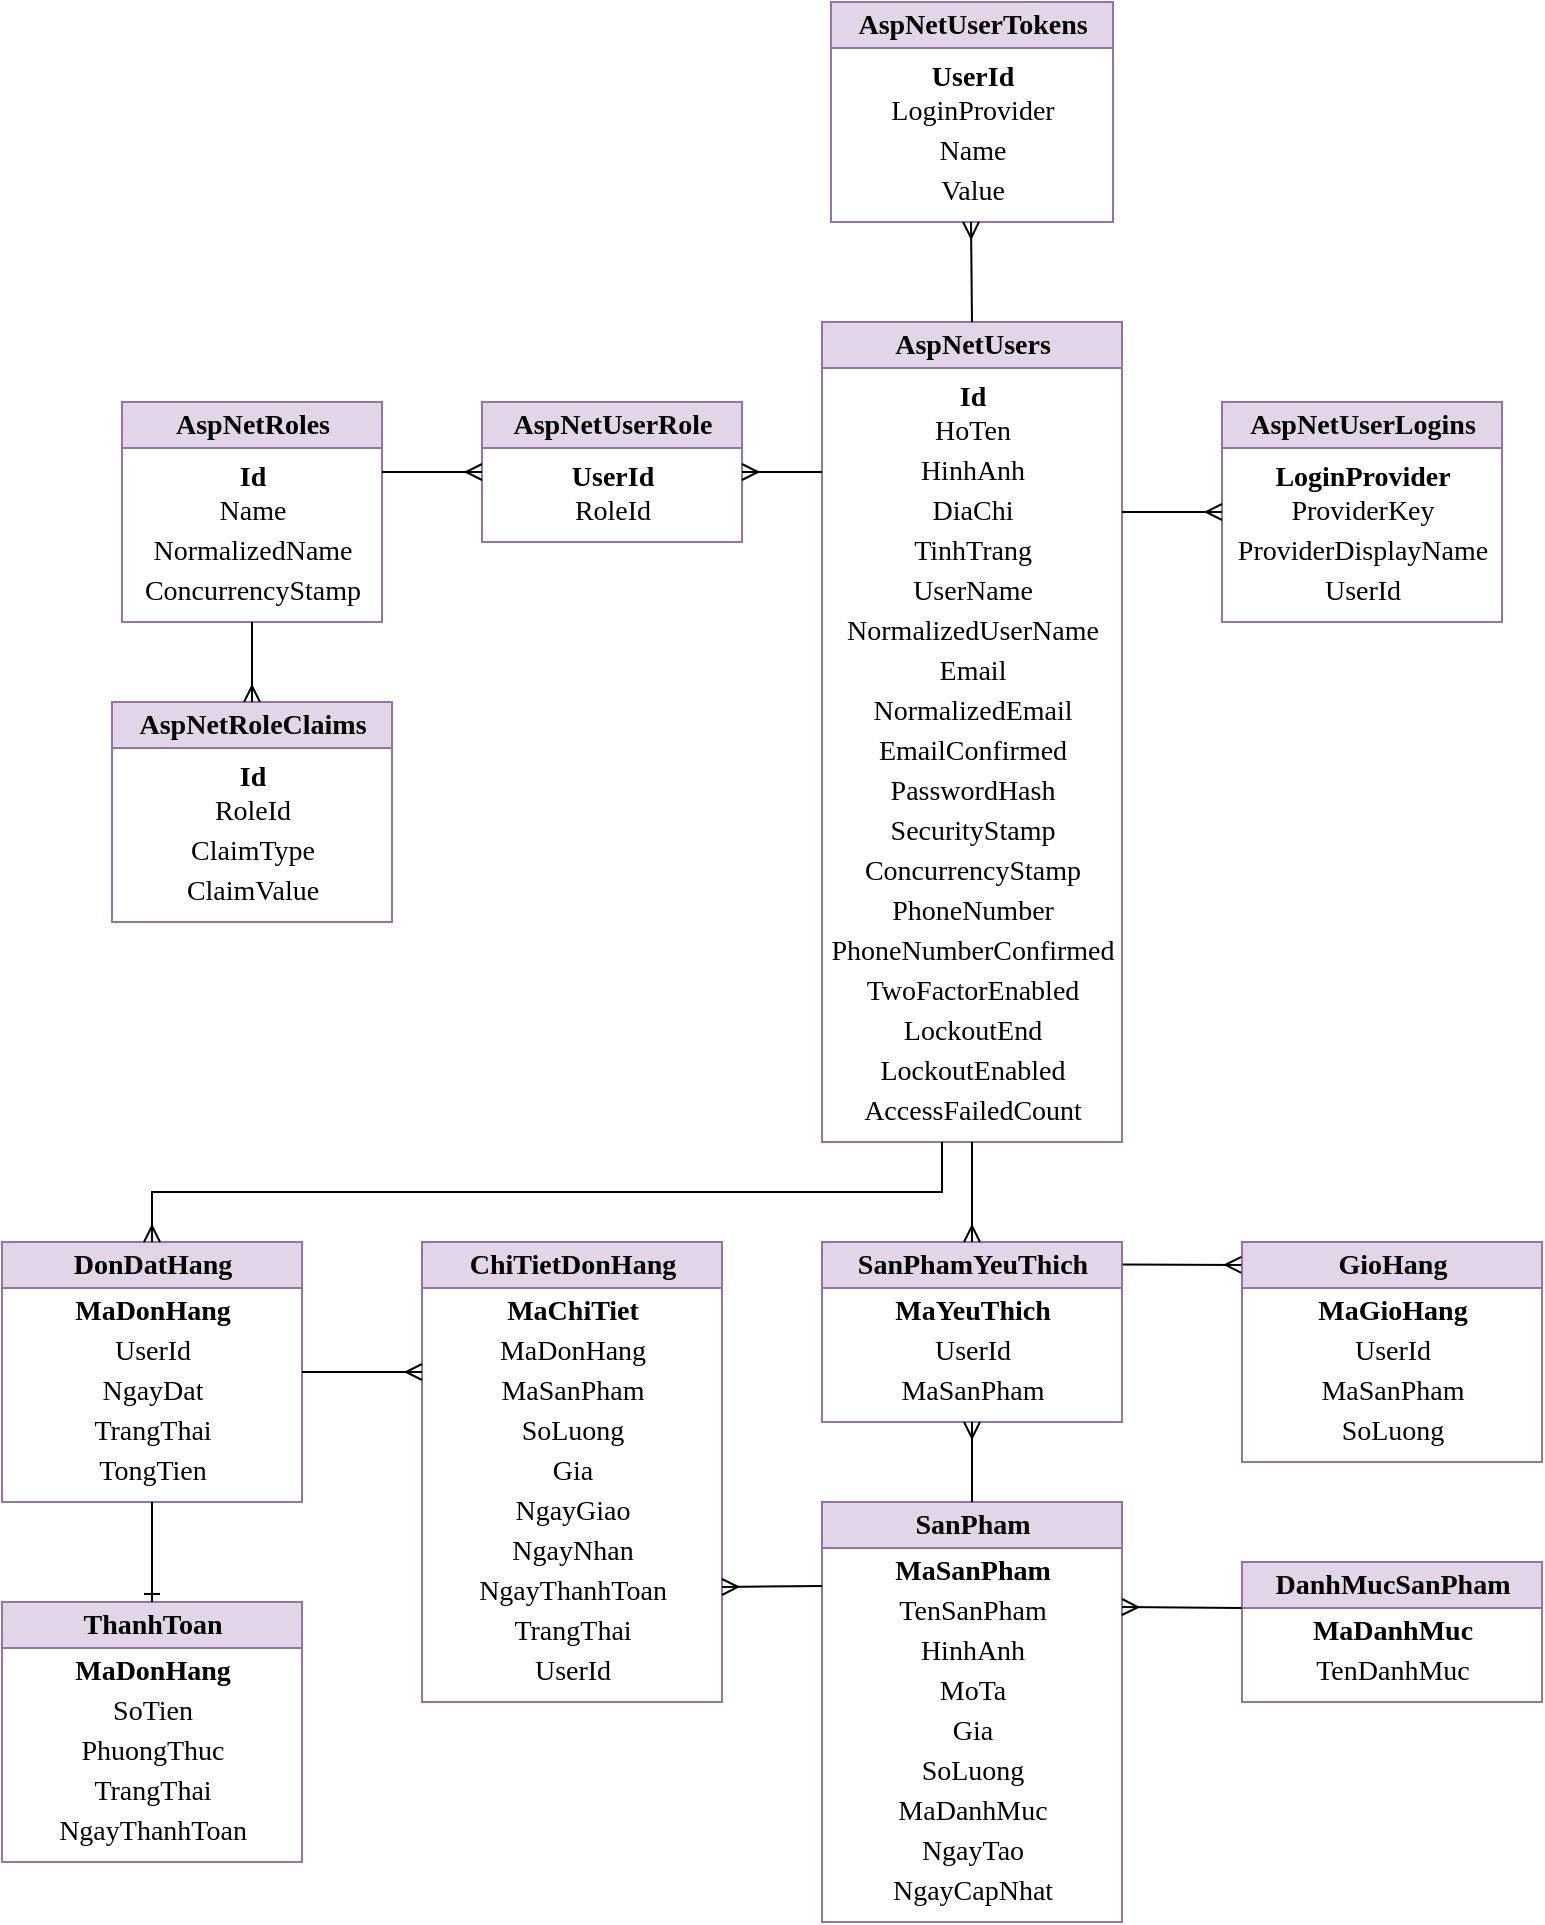 <mxfile version="24.7.17">
  <diagram name="Trang-1" id="75E3abRGYtrPw5y6bDKS">
    <mxGraphModel dx="901" dy="600" grid="0" gridSize="10" guides="1" tooltips="1" connect="1" arrows="1" fold="1" page="0" pageScale="1" pageWidth="850" pageHeight="1100" math="0" shadow="0">
      <root>
        <mxCell id="0" />
        <mxCell id="1" parent="0" />
        <mxCell id="H7oYHcy3-10RAJCXSZ3g-7" value="AspNetRoleClaims" style="swimlane;fillColor=#e1d5e7;strokeColor=#9673a6;fontFamily=Times New Roman;fontSize=14;align=center;fontColor=default;html=1;" parent="1" vertex="1">
          <mxGeometry x="505" y="450" width="140" height="110" as="geometry" />
        </mxCell>
        <mxCell id="H7oYHcy3-10RAJCXSZ3g-9" value="&lt;b&gt;Id&lt;/b&gt;" style="text;align=center;verticalAlign=middle;rounded=0;fontFamily=Times New Roman;fontSize=14;fontColor=default;html=1;" parent="H7oYHcy3-10RAJCXSZ3g-7" vertex="1">
          <mxGeometry x="40" y="25" width="60" height="25" as="geometry" />
        </mxCell>
        <mxCell id="H7oYHcy3-10RAJCXSZ3g-14" value="ClaimValue" style="text;align=center;verticalAlign=middle;rounded=0;fontFamily=Times New Roman;fontSize=14;fontColor=default;html=1;" parent="H7oYHcy3-10RAJCXSZ3g-7" vertex="1">
          <mxGeometry x="40" y="80" width="60" height="30" as="geometry" />
        </mxCell>
        <mxCell id="H7oYHcy3-10RAJCXSZ3g-11" value="ClaimType" style="text;align=center;verticalAlign=middle;rounded=0;fontFamily=Times New Roman;fontSize=14;fontColor=default;html=1;" parent="H7oYHcy3-10RAJCXSZ3g-7" vertex="1">
          <mxGeometry x="40" y="60" width="60" height="30" as="geometry" />
        </mxCell>
        <mxCell id="H7oYHcy3-10RAJCXSZ3g-10" value="RoleId" style="text;align=center;verticalAlign=middle;rounded=0;fontFamily=Times New Roman;fontSize=14;fontColor=default;html=1;" parent="H7oYHcy3-10RAJCXSZ3g-7" vertex="1">
          <mxGeometry x="40" y="40" width="60" height="30" as="geometry" />
        </mxCell>
        <mxCell id="H7oYHcy3-10RAJCXSZ3g-16" value="AspNetRoles" style="swimlane;fillColor=#e1d5e7;strokeColor=#9673a6;fontFamily=Times New Roman;fontSize=14;align=center;fontColor=default;html=1;" parent="1" vertex="1">
          <mxGeometry x="510" y="300" width="130" height="110" as="geometry" />
        </mxCell>
        <mxCell id="H7oYHcy3-10RAJCXSZ3g-17" value="&lt;b&gt;Id&lt;/b&gt;" style="text;align=center;verticalAlign=middle;rounded=0;fontFamily=Times New Roman;fontSize=14;fontColor=default;html=1;" parent="H7oYHcy3-10RAJCXSZ3g-16" vertex="1">
          <mxGeometry x="35" y="25" width="60" height="25" as="geometry" />
        </mxCell>
        <mxCell id="H7oYHcy3-10RAJCXSZ3g-18" value="ConcurrencyStamp" style="text;align=center;verticalAlign=middle;rounded=0;fontFamily=Times New Roman;fontSize=14;fontColor=default;html=1;" parent="H7oYHcy3-10RAJCXSZ3g-16" vertex="1">
          <mxGeometry x="35" y="80" width="60" height="30" as="geometry" />
        </mxCell>
        <mxCell id="H7oYHcy3-10RAJCXSZ3g-21" value="NormalizedName" style="text;align=center;verticalAlign=middle;rounded=0;fontFamily=Times New Roman;fontSize=14;fontColor=default;html=1;" parent="H7oYHcy3-10RAJCXSZ3g-16" vertex="1">
          <mxGeometry x="35" y="60" width="60" height="30" as="geometry" />
        </mxCell>
        <mxCell id="H7oYHcy3-10RAJCXSZ3g-22" value="Name" style="text;align=center;verticalAlign=middle;rounded=0;fontFamily=Times New Roman;fontSize=14;fontColor=default;html=1;" parent="H7oYHcy3-10RAJCXSZ3g-16" vertex="1">
          <mxGeometry x="35" y="40" width="60" height="30" as="geometry" />
        </mxCell>
        <mxCell id="H7oYHcy3-10RAJCXSZ3g-42" value="AspNetUsers" style="swimlane;fillColor=#e1d5e7;strokeColor=#9673a6;fontFamily=Times New Roman;fontSize=14;align=center;fontColor=default;html=1;" parent="1" vertex="1">
          <mxGeometry x="860" y="260" width="150" height="410" as="geometry" />
        </mxCell>
        <mxCell id="H7oYHcy3-10RAJCXSZ3g-43" value="&lt;b&gt;Id&lt;/b&gt;" style="text;align=center;verticalAlign=middle;rounded=0;fontFamily=Times New Roman;fontSize=14;fontColor=default;html=1;" parent="H7oYHcy3-10RAJCXSZ3g-42" vertex="1">
          <mxGeometry x="45" y="25" width="60" height="25" as="geometry" />
        </mxCell>
        <mxCell id="H7oYHcy3-10RAJCXSZ3g-44" value="DiaChi" style="text;align=center;verticalAlign=middle;rounded=0;fontFamily=Times New Roman;fontSize=14;fontColor=default;html=1;" parent="H7oYHcy3-10RAJCXSZ3g-42" vertex="1">
          <mxGeometry x="45" y="80" width="60" height="30" as="geometry" />
        </mxCell>
        <mxCell id="H7oYHcy3-10RAJCXSZ3g-45" value="TinhTrang" style="text;align=center;verticalAlign=middle;rounded=0;fontFamily=Times New Roman;fontSize=14;fontColor=default;html=1;" parent="H7oYHcy3-10RAJCXSZ3g-42" vertex="1">
          <mxGeometry x="45" y="100" width="60" height="30" as="geometry" />
        </mxCell>
        <mxCell id="H7oYHcy3-10RAJCXSZ3g-46" value="UserName" style="text;align=center;verticalAlign=middle;rounded=0;fontFamily=Times New Roman;fontSize=14;fontColor=default;html=1;" parent="H7oYHcy3-10RAJCXSZ3g-42" vertex="1">
          <mxGeometry x="45" y="120" width="60" height="30" as="geometry" />
        </mxCell>
        <mxCell id="H7oYHcy3-10RAJCXSZ3g-47" value="HinhAnh" style="text;align=center;verticalAlign=middle;rounded=0;fontFamily=Times New Roman;fontSize=14;fontColor=default;html=1;" parent="H7oYHcy3-10RAJCXSZ3g-42" vertex="1">
          <mxGeometry x="45" y="60" width="60" height="30" as="geometry" />
        </mxCell>
        <mxCell id="H7oYHcy3-10RAJCXSZ3g-48" value="HoTen" style="text;align=center;verticalAlign=middle;rounded=0;fontFamily=Times New Roman;fontSize=14;fontColor=default;html=1;" parent="H7oYHcy3-10RAJCXSZ3g-42" vertex="1">
          <mxGeometry x="45" y="40" width="60" height="30" as="geometry" />
        </mxCell>
        <mxCell id="H7oYHcy3-10RAJCXSZ3g-49" value="NormalizedUserName" style="text;align=center;verticalAlign=middle;rounded=0;fontFamily=Times New Roman;fontSize=14;fontColor=default;html=1;" parent="H7oYHcy3-10RAJCXSZ3g-42" vertex="1">
          <mxGeometry x="45" y="140" width="60" height="30" as="geometry" />
        </mxCell>
        <mxCell id="H7oYHcy3-10RAJCXSZ3g-50" value="Email" style="text;align=center;verticalAlign=middle;rounded=0;fontFamily=Times New Roman;fontSize=14;fontColor=default;html=1;" parent="H7oYHcy3-10RAJCXSZ3g-42" vertex="1">
          <mxGeometry x="45" y="160" width="60" height="30" as="geometry" />
        </mxCell>
        <mxCell id="H7oYHcy3-10RAJCXSZ3g-51" value="NormalizedEmail" style="text;align=center;verticalAlign=middle;rounded=0;fontFamily=Times New Roman;fontSize=14;fontColor=default;html=1;" parent="H7oYHcy3-10RAJCXSZ3g-42" vertex="1">
          <mxGeometry x="45" y="180" width="60" height="30" as="geometry" />
        </mxCell>
        <mxCell id="Ya3eAvGwwQpFYnClVD_1-1" value="EmailConfirmed" style="text;align=center;verticalAlign=middle;rounded=0;fontFamily=Times New Roman;fontSize=14;fontColor=default;html=1;" vertex="1" parent="H7oYHcy3-10RAJCXSZ3g-42">
          <mxGeometry x="45" y="200" width="60" height="30" as="geometry" />
        </mxCell>
        <mxCell id="Ya3eAvGwwQpFYnClVD_1-7" value="PasswordHash" style="text;align=center;verticalAlign=middle;rounded=0;fontFamily=Times New Roman;fontSize=14;fontColor=default;html=1;" vertex="1" parent="H7oYHcy3-10RAJCXSZ3g-42">
          <mxGeometry x="45" y="220" width="60" height="30" as="geometry" />
        </mxCell>
        <mxCell id="Ya3eAvGwwQpFYnClVD_1-8" value="SecurityStamp" style="text;align=center;verticalAlign=middle;rounded=0;fontFamily=Times New Roman;fontSize=14;fontColor=default;html=1;" vertex="1" parent="H7oYHcy3-10RAJCXSZ3g-42">
          <mxGeometry x="45" y="240" width="60" height="30" as="geometry" />
        </mxCell>
        <mxCell id="Ya3eAvGwwQpFYnClVD_1-9" value="ConcurrencyStamp" style="text;align=center;verticalAlign=middle;rounded=0;fontFamily=Times New Roman;fontSize=14;fontColor=default;html=1;" vertex="1" parent="H7oYHcy3-10RAJCXSZ3g-42">
          <mxGeometry x="45" y="260" width="60" height="30" as="geometry" />
        </mxCell>
        <mxCell id="Ya3eAvGwwQpFYnClVD_1-10" value="PhoneNumber" style="text;align=center;verticalAlign=middle;rounded=0;fontFamily=Times New Roman;fontSize=14;fontColor=default;html=1;" vertex="1" parent="H7oYHcy3-10RAJCXSZ3g-42">
          <mxGeometry x="45" y="280" width="60" height="30" as="geometry" />
        </mxCell>
        <mxCell id="Ya3eAvGwwQpFYnClVD_1-11" value="PhoneNumberConfirmed" style="text;align=center;verticalAlign=middle;rounded=0;fontFamily=Times New Roman;fontSize=14;fontColor=default;html=1;" vertex="1" parent="H7oYHcy3-10RAJCXSZ3g-42">
          <mxGeometry x="45" y="300" width="60" height="30" as="geometry" />
        </mxCell>
        <mxCell id="Ya3eAvGwwQpFYnClVD_1-12" value="TwoFactorEnabled" style="text;align=center;verticalAlign=middle;rounded=0;fontFamily=Times New Roman;fontSize=14;fontColor=default;html=1;" vertex="1" parent="H7oYHcy3-10RAJCXSZ3g-42">
          <mxGeometry x="45" y="320" width="60" height="30" as="geometry" />
        </mxCell>
        <mxCell id="Ya3eAvGwwQpFYnClVD_1-13" value="LockoutEnd" style="text;align=center;verticalAlign=middle;rounded=0;fontFamily=Times New Roman;fontSize=14;fontColor=default;html=1;" vertex="1" parent="H7oYHcy3-10RAJCXSZ3g-42">
          <mxGeometry x="45" y="340" width="60" height="30" as="geometry" />
        </mxCell>
        <mxCell id="Ya3eAvGwwQpFYnClVD_1-14" value="LockoutEnabled" style="text;align=center;verticalAlign=middle;rounded=0;fontFamily=Times New Roman;fontSize=14;fontColor=default;html=1;" vertex="1" parent="H7oYHcy3-10RAJCXSZ3g-42">
          <mxGeometry x="45" y="360" width="60" height="30" as="geometry" />
        </mxCell>
        <mxCell id="Ya3eAvGwwQpFYnClVD_1-15" value="AccessFailedCount" style="text;align=center;verticalAlign=middle;rounded=0;fontFamily=Times New Roman;fontSize=14;fontColor=default;html=1;" vertex="1" parent="H7oYHcy3-10RAJCXSZ3g-42">
          <mxGeometry x="45" y="380" width="60" height="30" as="geometry" />
        </mxCell>
        <mxCell id="H7oYHcy3-10RAJCXSZ3g-52" value="AspNetUserRole" style="swimlane;fillColor=#e1d5e7;strokeColor=#9673a6;fontFamily=Times New Roman;fontSize=14;align=center;fontColor=default;html=1;" parent="1" vertex="1">
          <mxGeometry x="690" y="300" width="130" height="70" as="geometry" />
        </mxCell>
        <mxCell id="H7oYHcy3-10RAJCXSZ3g-53" value="&lt;b&gt;UserId&lt;/b&gt;" style="text;align=center;verticalAlign=middle;rounded=0;fontFamily=Times New Roman;fontSize=14;fontColor=default;html=1;" parent="H7oYHcy3-10RAJCXSZ3g-52" vertex="1">
          <mxGeometry x="35" y="25" width="60" height="25" as="geometry" />
        </mxCell>
        <mxCell id="H7oYHcy3-10RAJCXSZ3g-58" value="RoleId" style="text;align=center;verticalAlign=middle;rounded=0;fontFamily=Times New Roman;fontSize=14;fontColor=default;html=1;" parent="H7oYHcy3-10RAJCXSZ3g-52" vertex="1">
          <mxGeometry x="35" y="40" width="60" height="30" as="geometry" />
        </mxCell>
        <mxCell id="H7oYHcy3-10RAJCXSZ3g-59" value="AspNetUserLogins" style="swimlane;fillColor=#e1d5e7;strokeColor=#9673a6;fontFamily=Times New Roman;fontSize=14;align=center;fontColor=default;html=1;" parent="1" vertex="1">
          <mxGeometry x="1060" y="300" width="140" height="110" as="geometry" />
        </mxCell>
        <mxCell id="H7oYHcy3-10RAJCXSZ3g-60" value="&lt;b&gt;LoginProvider&lt;/b&gt;" style="text;align=center;verticalAlign=middle;rounded=0;fontFamily=Times New Roman;fontSize=14;fontColor=default;html=1;" parent="H7oYHcy3-10RAJCXSZ3g-59" vertex="1">
          <mxGeometry x="40" y="25" width="60" height="25" as="geometry" />
        </mxCell>
        <mxCell id="H7oYHcy3-10RAJCXSZ3g-61" value="UserId" style="text;align=center;verticalAlign=middle;rounded=0;fontFamily=Times New Roman;fontSize=14;fontColor=default;html=1;" parent="H7oYHcy3-10RAJCXSZ3g-59" vertex="1">
          <mxGeometry x="40" y="80" width="60" height="30" as="geometry" />
        </mxCell>
        <mxCell id="H7oYHcy3-10RAJCXSZ3g-64" value="ProviderDisplayName" style="text;align=center;verticalAlign=middle;rounded=0;fontFamily=Times New Roman;fontSize=14;fontColor=default;html=1;" parent="H7oYHcy3-10RAJCXSZ3g-59" vertex="1">
          <mxGeometry x="40" y="60" width="60" height="30" as="geometry" />
        </mxCell>
        <mxCell id="H7oYHcy3-10RAJCXSZ3g-65" value="ProviderKey" style="text;align=center;verticalAlign=middle;rounded=0;fontFamily=Times New Roman;fontSize=14;fontColor=default;html=1;" parent="H7oYHcy3-10RAJCXSZ3g-59" vertex="1">
          <mxGeometry x="40" y="40" width="60" height="30" as="geometry" />
        </mxCell>
        <mxCell id="H7oYHcy3-10RAJCXSZ3g-66" value="AspNetUserTokens" style="swimlane;fillColor=#e1d5e7;strokeColor=#9673a6;fontFamily=Times New Roman;fontSize=14;align=center;fontColor=default;html=1;" parent="1" vertex="1">
          <mxGeometry x="864.5" y="100" width="141" height="110" as="geometry" />
        </mxCell>
        <mxCell id="H7oYHcy3-10RAJCXSZ3g-67" value="&lt;b&gt;UserId&lt;/b&gt;" style="text;align=center;verticalAlign=middle;rounded=0;fontFamily=Times New Roman;fontSize=14;fontColor=default;html=1;" parent="H7oYHcy3-10RAJCXSZ3g-66" vertex="1">
          <mxGeometry x="40" y="25" width="60" height="25" as="geometry" />
        </mxCell>
        <mxCell id="H7oYHcy3-10RAJCXSZ3g-68" value="Value" style="text;align=center;verticalAlign=middle;rounded=0;fontFamily=Times New Roman;fontSize=14;fontColor=default;html=1;" parent="H7oYHcy3-10RAJCXSZ3g-66" vertex="1">
          <mxGeometry x="40" y="80" width="60" height="30" as="geometry" />
        </mxCell>
        <mxCell id="H7oYHcy3-10RAJCXSZ3g-71" value="Name" style="text;align=center;verticalAlign=middle;rounded=0;fontFamily=Times New Roman;fontSize=14;fontColor=default;html=1;" parent="H7oYHcy3-10RAJCXSZ3g-66" vertex="1">
          <mxGeometry x="40" y="60" width="60" height="30" as="geometry" />
        </mxCell>
        <mxCell id="H7oYHcy3-10RAJCXSZ3g-72" value="LoginProvider" style="text;align=center;verticalAlign=middle;rounded=0;fontFamily=Times New Roman;fontSize=14;fontColor=default;html=1;" parent="H7oYHcy3-10RAJCXSZ3g-66" vertex="1">
          <mxGeometry x="40" y="40" width="60" height="30" as="geometry" />
        </mxCell>
        <mxCell id="Ya3eAvGwwQpFYnClVD_1-16" value="SanPhamYeuThich" style="swimlane;fillColor=#e1d5e7;strokeColor=#9673a6;fontFamily=Times New Roman;fontSize=14;align=center;fontColor=default;html=1;" vertex="1" parent="1">
          <mxGeometry x="860" y="720" width="150" height="90" as="geometry" />
        </mxCell>
        <mxCell id="Ya3eAvGwwQpFYnClVD_1-17" value="&lt;b&gt;MaYeuThich&lt;/b&gt;" style="text;align=center;verticalAlign=middle;rounded=0;fontFamily=Times New Roman;fontSize=14;fontColor=default;html=1;" vertex="1" parent="Ya3eAvGwwQpFYnClVD_1-16">
          <mxGeometry x="45" y="22.5" width="60" height="25" as="geometry" />
        </mxCell>
        <mxCell id="Ya3eAvGwwQpFYnClVD_1-18" value="UserId" style="text;align=center;verticalAlign=middle;rounded=0;fontFamily=Times New Roman;fontSize=14;fontColor=default;html=1;" vertex="1" parent="Ya3eAvGwwQpFYnClVD_1-16">
          <mxGeometry x="45" y="40" width="60" height="30" as="geometry" />
        </mxCell>
        <mxCell id="Ya3eAvGwwQpFYnClVD_1-19" value="MaSanPham" style="text;align=center;verticalAlign=middle;rounded=0;fontFamily=Times New Roman;fontSize=14;fontColor=default;html=1;" vertex="1" parent="Ya3eAvGwwQpFYnClVD_1-16">
          <mxGeometry x="45" y="60" width="60" height="30" as="geometry" />
        </mxCell>
        <mxCell id="Ya3eAvGwwQpFYnClVD_1-20" value="ChiTietDonHang" style="swimlane;fillColor=#e1d5e7;strokeColor=#9673a6;fontFamily=Times New Roman;fontSize=14;align=center;fontColor=default;html=1;" vertex="1" parent="1">
          <mxGeometry x="660" y="720" width="150" height="230" as="geometry" />
        </mxCell>
        <mxCell id="Ya3eAvGwwQpFYnClVD_1-21" value="&lt;b&gt;MaChiTiet&lt;/b&gt;" style="text;align=center;verticalAlign=middle;rounded=0;fontFamily=Times New Roman;fontSize=14;fontColor=default;html=1;" vertex="1" parent="Ya3eAvGwwQpFYnClVD_1-20">
          <mxGeometry x="45" y="22.5" width="60" height="25" as="geometry" />
        </mxCell>
        <mxCell id="Ya3eAvGwwQpFYnClVD_1-22" value="MaDonHang" style="text;align=center;verticalAlign=middle;rounded=0;fontFamily=Times New Roman;fontSize=14;fontColor=default;html=1;" vertex="1" parent="Ya3eAvGwwQpFYnClVD_1-20">
          <mxGeometry x="45" y="40" width="60" height="30" as="geometry" />
        </mxCell>
        <mxCell id="Ya3eAvGwwQpFYnClVD_1-23" value="MaSanPham" style="text;align=center;verticalAlign=middle;rounded=0;fontFamily=Times New Roman;fontSize=14;fontColor=default;html=1;" vertex="1" parent="Ya3eAvGwwQpFYnClVD_1-20">
          <mxGeometry x="45" y="60" width="60" height="30" as="geometry" />
        </mxCell>
        <mxCell id="Ya3eAvGwwQpFYnClVD_1-24" value="SoLuong" style="text;align=center;verticalAlign=middle;rounded=0;fontFamily=Times New Roman;fontSize=14;fontColor=default;html=1;" vertex="1" parent="Ya3eAvGwwQpFYnClVD_1-20">
          <mxGeometry x="45" y="80" width="60" height="30" as="geometry" />
        </mxCell>
        <mxCell id="Ya3eAvGwwQpFYnClVD_1-25" value="Gia" style="text;align=center;verticalAlign=middle;rounded=0;fontFamily=Times New Roman;fontSize=14;fontColor=default;html=1;" vertex="1" parent="Ya3eAvGwwQpFYnClVD_1-20">
          <mxGeometry x="45" y="100" width="60" height="30" as="geometry" />
        </mxCell>
        <mxCell id="Ya3eAvGwwQpFYnClVD_1-26" value="NgayGiao" style="text;align=center;verticalAlign=middle;rounded=0;fontFamily=Times New Roman;fontSize=14;fontColor=default;html=1;" vertex="1" parent="Ya3eAvGwwQpFYnClVD_1-20">
          <mxGeometry x="45" y="120" width="60" height="30" as="geometry" />
        </mxCell>
        <mxCell id="Ya3eAvGwwQpFYnClVD_1-27" value="NgayNhan" style="text;align=center;verticalAlign=middle;rounded=0;fontFamily=Times New Roman;fontSize=14;fontColor=default;html=1;" vertex="1" parent="Ya3eAvGwwQpFYnClVD_1-20">
          <mxGeometry x="45" y="140" width="60" height="30" as="geometry" />
        </mxCell>
        <mxCell id="Ya3eAvGwwQpFYnClVD_1-28" value="NgayThanhToan" style="text;align=center;verticalAlign=middle;rounded=0;fontFamily=Times New Roman;fontSize=14;fontColor=default;html=1;" vertex="1" parent="Ya3eAvGwwQpFYnClVD_1-20">
          <mxGeometry x="45" y="160" width="60" height="30" as="geometry" />
        </mxCell>
        <mxCell id="Ya3eAvGwwQpFYnClVD_1-29" value="TrangThai" style="text;align=center;verticalAlign=middle;rounded=0;fontFamily=Times New Roman;fontSize=14;fontColor=default;html=1;" vertex="1" parent="Ya3eAvGwwQpFYnClVD_1-20">
          <mxGeometry x="45" y="180" width="60" height="30" as="geometry" />
        </mxCell>
        <mxCell id="Ya3eAvGwwQpFYnClVD_1-30" value="UserId" style="text;align=center;verticalAlign=middle;rounded=0;fontFamily=Times New Roman;fontSize=14;fontColor=default;html=1;" vertex="1" parent="Ya3eAvGwwQpFYnClVD_1-20">
          <mxGeometry x="45" y="200" width="60" height="30" as="geometry" />
        </mxCell>
        <mxCell id="Ya3eAvGwwQpFYnClVD_1-31" value="ThanhToan" style="swimlane;fillColor=#e1d5e7;strokeColor=#9673a6;fontFamily=Times New Roman;fontSize=14;align=center;fontColor=default;html=1;" vertex="1" parent="1">
          <mxGeometry x="450" y="900" width="150" height="130" as="geometry" />
        </mxCell>
        <mxCell id="Ya3eAvGwwQpFYnClVD_1-32" value="&lt;b&gt;MaDonHang&lt;/b&gt;" style="text;align=center;verticalAlign=middle;rounded=0;fontFamily=Times New Roman;fontSize=14;fontColor=default;html=1;" vertex="1" parent="Ya3eAvGwwQpFYnClVD_1-31">
          <mxGeometry x="45" y="22.5" width="60" height="25" as="geometry" />
        </mxCell>
        <mxCell id="Ya3eAvGwwQpFYnClVD_1-33" value="SoTien" style="text;align=center;verticalAlign=middle;rounded=0;fontFamily=Times New Roman;fontSize=14;fontColor=default;html=1;" vertex="1" parent="Ya3eAvGwwQpFYnClVD_1-31">
          <mxGeometry x="45" y="40" width="60" height="30" as="geometry" />
        </mxCell>
        <mxCell id="Ya3eAvGwwQpFYnClVD_1-34" value="PhuongThuc" style="text;align=center;verticalAlign=middle;rounded=0;fontFamily=Times New Roman;fontSize=14;fontColor=default;html=1;" vertex="1" parent="Ya3eAvGwwQpFYnClVD_1-31">
          <mxGeometry x="45" y="60" width="60" height="30" as="geometry" />
        </mxCell>
        <mxCell id="Ya3eAvGwwQpFYnClVD_1-35" value="TrangThai" style="text;align=center;verticalAlign=middle;rounded=0;fontFamily=Times New Roman;fontSize=14;fontColor=default;html=1;" vertex="1" parent="Ya3eAvGwwQpFYnClVD_1-31">
          <mxGeometry x="45" y="80" width="60" height="30" as="geometry" />
        </mxCell>
        <mxCell id="Ya3eAvGwwQpFYnClVD_1-36" value="NgayThanhToan" style="text;align=center;verticalAlign=middle;rounded=0;fontFamily=Times New Roman;fontSize=14;fontColor=default;html=1;" vertex="1" parent="Ya3eAvGwwQpFYnClVD_1-31">
          <mxGeometry x="45" y="100" width="60" height="30" as="geometry" />
        </mxCell>
        <mxCell id="Ya3eAvGwwQpFYnClVD_1-42" value="DonDatHang" style="swimlane;fillColor=#e1d5e7;strokeColor=#9673a6;fontFamily=Times New Roman;fontSize=14;align=center;fontColor=default;html=1;" vertex="1" parent="1">
          <mxGeometry x="450" y="720" width="150" height="130" as="geometry" />
        </mxCell>
        <mxCell id="Ya3eAvGwwQpFYnClVD_1-43" value="&lt;b&gt;MaDonHang&lt;/b&gt;" style="text;align=center;verticalAlign=middle;rounded=0;fontFamily=Times New Roman;fontSize=14;fontColor=default;html=1;" vertex="1" parent="Ya3eAvGwwQpFYnClVD_1-42">
          <mxGeometry x="45" y="22.5" width="60" height="25" as="geometry" />
        </mxCell>
        <mxCell id="Ya3eAvGwwQpFYnClVD_1-44" value="UserId" style="text;align=center;verticalAlign=middle;rounded=0;fontFamily=Times New Roman;fontSize=14;fontColor=default;html=1;" vertex="1" parent="Ya3eAvGwwQpFYnClVD_1-42">
          <mxGeometry x="45" y="40" width="60" height="30" as="geometry" />
        </mxCell>
        <mxCell id="Ya3eAvGwwQpFYnClVD_1-45" value="NgayDat" style="text;align=center;verticalAlign=middle;rounded=0;fontFamily=Times New Roman;fontSize=14;fontColor=default;html=1;" vertex="1" parent="Ya3eAvGwwQpFYnClVD_1-42">
          <mxGeometry x="45" y="60" width="60" height="30" as="geometry" />
        </mxCell>
        <mxCell id="Ya3eAvGwwQpFYnClVD_1-46" value="TrangThai" style="text;align=center;verticalAlign=middle;rounded=0;fontFamily=Times New Roman;fontSize=14;fontColor=default;html=1;" vertex="1" parent="Ya3eAvGwwQpFYnClVD_1-42">
          <mxGeometry x="45" y="80" width="60" height="30" as="geometry" />
        </mxCell>
        <mxCell id="Ya3eAvGwwQpFYnClVD_1-47" value="TongTien" style="text;align=center;verticalAlign=middle;rounded=0;fontFamily=Times New Roman;fontSize=14;fontColor=default;html=1;" vertex="1" parent="Ya3eAvGwwQpFYnClVD_1-42">
          <mxGeometry x="45" y="100" width="60" height="30" as="geometry" />
        </mxCell>
        <mxCell id="Ya3eAvGwwQpFYnClVD_1-53" value="DanhMucSanPham" style="swimlane;fillColor=#e1d5e7;strokeColor=#9673a6;fontFamily=Times New Roman;fontSize=14;align=center;fontColor=default;html=1;" vertex="1" parent="1">
          <mxGeometry x="1070" y="880" width="150" height="70" as="geometry" />
        </mxCell>
        <mxCell id="Ya3eAvGwwQpFYnClVD_1-54" value="&lt;b&gt;MaDanhMuc&lt;/b&gt;" style="text;align=center;verticalAlign=middle;rounded=0;fontFamily=Times New Roman;fontSize=14;fontColor=default;html=1;" vertex="1" parent="Ya3eAvGwwQpFYnClVD_1-53">
          <mxGeometry x="45" y="22.5" width="60" height="25" as="geometry" />
        </mxCell>
        <mxCell id="Ya3eAvGwwQpFYnClVD_1-55" value="TenDanhMuc" style="text;align=center;verticalAlign=middle;rounded=0;fontFamily=Times New Roman;fontSize=14;fontColor=default;html=1;" vertex="1" parent="Ya3eAvGwwQpFYnClVD_1-53">
          <mxGeometry x="45" y="40" width="60" height="30" as="geometry" />
        </mxCell>
        <mxCell id="Ya3eAvGwwQpFYnClVD_1-64" value="SanPham" style="swimlane;fillColor=#e1d5e7;strokeColor=#9673a6;fontFamily=Times New Roman;fontSize=14;align=center;fontColor=default;html=1;" vertex="1" parent="1">
          <mxGeometry x="860" y="850" width="150" height="210" as="geometry" />
        </mxCell>
        <mxCell id="Ya3eAvGwwQpFYnClVD_1-65" value="&lt;b&gt;MaSanPham&lt;/b&gt;" style="text;align=center;verticalAlign=middle;rounded=0;fontFamily=Times New Roman;fontSize=14;fontColor=default;html=1;" vertex="1" parent="Ya3eAvGwwQpFYnClVD_1-64">
          <mxGeometry x="45" y="22.5" width="60" height="25" as="geometry" />
        </mxCell>
        <mxCell id="Ya3eAvGwwQpFYnClVD_1-66" value="TenSanPham" style="text;align=center;verticalAlign=middle;rounded=0;fontFamily=Times New Roman;fontSize=14;fontColor=default;html=1;" vertex="1" parent="Ya3eAvGwwQpFYnClVD_1-64">
          <mxGeometry x="45" y="40" width="60" height="30" as="geometry" />
        </mxCell>
        <mxCell id="Ya3eAvGwwQpFYnClVD_1-67" value="HinhAnh" style="text;align=center;verticalAlign=middle;rounded=0;fontFamily=Times New Roman;fontSize=14;fontColor=default;html=1;" vertex="1" parent="Ya3eAvGwwQpFYnClVD_1-64">
          <mxGeometry x="45" y="60" width="60" height="30" as="geometry" />
        </mxCell>
        <mxCell id="Ya3eAvGwwQpFYnClVD_1-68" value="MoTa" style="text;align=center;verticalAlign=middle;rounded=0;fontFamily=Times New Roman;fontSize=14;fontColor=default;html=1;" vertex="1" parent="Ya3eAvGwwQpFYnClVD_1-64">
          <mxGeometry x="45" y="80" width="60" height="30" as="geometry" />
        </mxCell>
        <mxCell id="Ya3eAvGwwQpFYnClVD_1-69" value="Gia" style="text;align=center;verticalAlign=middle;rounded=0;fontFamily=Times New Roman;fontSize=14;fontColor=default;html=1;" vertex="1" parent="Ya3eAvGwwQpFYnClVD_1-64">
          <mxGeometry x="45" y="100" width="60" height="30" as="geometry" />
        </mxCell>
        <mxCell id="Ya3eAvGwwQpFYnClVD_1-70" value="SoLuong" style="text;align=center;verticalAlign=middle;rounded=0;fontFamily=Times New Roman;fontSize=14;fontColor=default;html=1;" vertex="1" parent="Ya3eAvGwwQpFYnClVD_1-64">
          <mxGeometry x="45" y="120" width="60" height="30" as="geometry" />
        </mxCell>
        <mxCell id="Ya3eAvGwwQpFYnClVD_1-71" value="MaDanhMuc" style="text;align=center;verticalAlign=middle;rounded=0;fontFamily=Times New Roman;fontSize=14;fontColor=default;html=1;" vertex="1" parent="Ya3eAvGwwQpFYnClVD_1-64">
          <mxGeometry x="45" y="140" width="60" height="30" as="geometry" />
        </mxCell>
        <mxCell id="Ya3eAvGwwQpFYnClVD_1-72" value="NgayTao" style="text;align=center;verticalAlign=middle;rounded=0;fontFamily=Times New Roman;fontSize=14;fontColor=default;html=1;" vertex="1" parent="Ya3eAvGwwQpFYnClVD_1-64">
          <mxGeometry x="45" y="160" width="60" height="30" as="geometry" />
        </mxCell>
        <mxCell id="Ya3eAvGwwQpFYnClVD_1-73" value="NgayCapNhat" style="text;align=center;verticalAlign=middle;rounded=0;fontFamily=Times New Roman;fontSize=14;fontColor=default;html=1;" vertex="1" parent="Ya3eAvGwwQpFYnClVD_1-64">
          <mxGeometry x="45" y="180" width="60" height="30" as="geometry" />
        </mxCell>
        <mxCell id="Ya3eAvGwwQpFYnClVD_1-75" value="GioHang" style="swimlane;fillColor=#e1d5e7;strokeColor=#9673a6;fontFamily=Times New Roman;fontSize=14;align=center;fontColor=default;html=1;" vertex="1" parent="1">
          <mxGeometry x="1070" y="720" width="150" height="110" as="geometry" />
        </mxCell>
        <mxCell id="Ya3eAvGwwQpFYnClVD_1-76" value="&lt;b&gt;MaGioHang&lt;/b&gt;" style="text;align=center;verticalAlign=middle;rounded=0;fontFamily=Times New Roman;fontSize=14;fontColor=default;html=1;" vertex="1" parent="Ya3eAvGwwQpFYnClVD_1-75">
          <mxGeometry x="45" y="22.5" width="60" height="25" as="geometry" />
        </mxCell>
        <mxCell id="Ya3eAvGwwQpFYnClVD_1-77" value="UserId" style="text;align=center;verticalAlign=middle;rounded=0;fontFamily=Times New Roman;fontSize=14;fontColor=default;html=1;" vertex="1" parent="Ya3eAvGwwQpFYnClVD_1-75">
          <mxGeometry x="45" y="40" width="60" height="30" as="geometry" />
        </mxCell>
        <mxCell id="Ya3eAvGwwQpFYnClVD_1-78" value="MaSanPham" style="text;align=center;verticalAlign=middle;rounded=0;fontFamily=Times New Roman;fontSize=14;fontColor=default;html=1;" vertex="1" parent="Ya3eAvGwwQpFYnClVD_1-75">
          <mxGeometry x="45" y="60" width="60" height="30" as="geometry" />
        </mxCell>
        <mxCell id="Ya3eAvGwwQpFYnClVD_1-79" value="SoLuong" style="text;align=center;verticalAlign=middle;rounded=0;fontFamily=Times New Roman;fontSize=14;fontColor=default;html=1;" vertex="1" parent="Ya3eAvGwwQpFYnClVD_1-75">
          <mxGeometry x="45" y="80" width="60" height="30" as="geometry" />
        </mxCell>
        <mxCell id="Ya3eAvGwwQpFYnClVD_1-87" value="" style="fontSize=12;html=1;endArrow=ERmany;rounded=0;entryX=0;entryY=0.5;entryDx=0;entryDy=0;" edge="1" parent="1" target="H7oYHcy3-10RAJCXSZ3g-59">
          <mxGeometry width="100" height="100" relative="1" as="geometry">
            <mxPoint x="1010" y="355" as="sourcePoint" />
            <mxPoint x="1230" y="470" as="targetPoint" />
          </mxGeometry>
        </mxCell>
        <mxCell id="Ya3eAvGwwQpFYnClVD_1-88" value="" style="fontSize=12;html=1;endArrow=ERmany;rounded=0;entryX=0.5;entryY=1;entryDx=0;entryDy=0;exitX=0.5;exitY=0;exitDx=0;exitDy=0;" edge="1" parent="1" source="H7oYHcy3-10RAJCXSZ3g-42" target="H7oYHcy3-10RAJCXSZ3g-68">
          <mxGeometry width="100" height="100" relative="1" as="geometry">
            <mxPoint x="1020" y="365" as="sourcePoint" />
            <mxPoint x="1090" y="365" as="targetPoint" />
          </mxGeometry>
        </mxCell>
        <mxCell id="Ya3eAvGwwQpFYnClVD_1-89" value="" style="fontSize=12;html=1;endArrow=ERmany;rounded=0;entryX=1;entryY=0.5;entryDx=0;entryDy=0;" edge="1" parent="1" target="H7oYHcy3-10RAJCXSZ3g-52">
          <mxGeometry width="100" height="100" relative="1" as="geometry">
            <mxPoint x="860" y="335" as="sourcePoint" />
            <mxPoint x="945" y="220" as="targetPoint" />
          </mxGeometry>
        </mxCell>
        <mxCell id="Ya3eAvGwwQpFYnClVD_1-90" value="" style="fontSize=12;html=1;endArrow=ERmany;rounded=0;entryX=0;entryY=0.5;entryDx=0;entryDy=0;" edge="1" parent="1" target="H7oYHcy3-10RAJCXSZ3g-52">
          <mxGeometry width="100" height="100" relative="1" as="geometry">
            <mxPoint x="640" y="335" as="sourcePoint" />
            <mxPoint x="830" y="345" as="targetPoint" />
          </mxGeometry>
        </mxCell>
        <mxCell id="Ya3eAvGwwQpFYnClVD_1-91" value="" style="fontSize=12;html=1;endArrow=ERmany;rounded=0;entryX=0.5;entryY=0;entryDx=0;entryDy=0;exitX=0.5;exitY=1;exitDx=0;exitDy=0;" edge="1" parent="1" source="H7oYHcy3-10RAJCXSZ3g-18" target="H7oYHcy3-10RAJCXSZ3g-7">
          <mxGeometry width="100" height="100" relative="1" as="geometry">
            <mxPoint x="650" y="345" as="sourcePoint" />
            <mxPoint x="700" y="345" as="targetPoint" />
          </mxGeometry>
        </mxCell>
        <mxCell id="Ya3eAvGwwQpFYnClVD_1-92" value="" style="fontSize=12;html=1;endArrow=ERmany;rounded=0;entryX=0.5;entryY=0;entryDx=0;entryDy=0;exitX=0.25;exitY=1;exitDx=0;exitDy=0;edgeStyle=orthogonalEdgeStyle;" edge="1" parent="1" source="Ya3eAvGwwQpFYnClVD_1-15" target="Ya3eAvGwwQpFYnClVD_1-42">
          <mxGeometry width="100" height="100" relative="1" as="geometry">
            <mxPoint x="585" y="420" as="sourcePoint" />
            <mxPoint x="585" y="460" as="targetPoint" />
          </mxGeometry>
        </mxCell>
        <mxCell id="Ya3eAvGwwQpFYnClVD_1-93" value="" style="fontSize=12;html=1;endArrow=ERone;endFill=1;rounded=0;exitX=0.5;exitY=1;exitDx=0;exitDy=0;entryX=0.5;entryY=0;entryDx=0;entryDy=0;" edge="1" parent="1" source="Ya3eAvGwwQpFYnClVD_1-47" target="Ya3eAvGwwQpFYnClVD_1-31">
          <mxGeometry width="100" height="100" relative="1" as="geometry">
            <mxPoint x="330" y="930" as="sourcePoint" />
            <mxPoint x="430" y="830" as="targetPoint" />
          </mxGeometry>
        </mxCell>
        <mxCell id="Ya3eAvGwwQpFYnClVD_1-94" value="" style="fontSize=12;html=1;endArrow=ERmany;rounded=0;exitX=1;exitY=0.5;exitDx=0;exitDy=0;edgeStyle=orthogonalEdgeStyle;" edge="1" parent="1" source="Ya3eAvGwwQpFYnClVD_1-42">
          <mxGeometry width="100" height="100" relative="1" as="geometry">
            <mxPoint x="930" y="680" as="sourcePoint" />
            <mxPoint x="660" y="785" as="targetPoint" />
          </mxGeometry>
        </mxCell>
        <mxCell id="Ya3eAvGwwQpFYnClVD_1-95" value="" style="fontSize=12;html=1;endArrow=ERmany;rounded=0;entryX=0.5;entryY=0;entryDx=0;entryDy=0;exitX=0.5;exitY=1;exitDx=0;exitDy=0;edgeStyle=orthogonalEdgeStyle;" edge="1" parent="1" source="Ya3eAvGwwQpFYnClVD_1-15" target="Ya3eAvGwwQpFYnClVD_1-16">
          <mxGeometry width="100" height="100" relative="1" as="geometry">
            <mxPoint x="930" y="680" as="sourcePoint" />
            <mxPoint x="535" y="730" as="targetPoint" />
          </mxGeometry>
        </mxCell>
        <mxCell id="Ya3eAvGwwQpFYnClVD_1-96" value="" style="fontSize=12;html=1;endArrow=ERmany;rounded=0;entryX=0.5;entryY=1;entryDx=0;entryDy=0;exitX=0.5;exitY=0;exitDx=0;exitDy=0;edgeStyle=orthogonalEdgeStyle;" edge="1" parent="1" source="Ya3eAvGwwQpFYnClVD_1-64" target="Ya3eAvGwwQpFYnClVD_1-19">
          <mxGeometry width="100" height="100" relative="1" as="geometry">
            <mxPoint x="945" y="680" as="sourcePoint" />
            <mxPoint x="945" y="730" as="targetPoint" />
          </mxGeometry>
        </mxCell>
        <mxCell id="Ya3eAvGwwQpFYnClVD_1-97" value="" style="fontSize=12;html=1;endArrow=ERmany;rounded=0;entryX=1;entryY=0.75;entryDx=0;entryDy=0;edgeStyle=orthogonalEdgeStyle;" edge="1" parent="1" target="Ya3eAvGwwQpFYnClVD_1-20">
          <mxGeometry width="100" height="100" relative="1" as="geometry">
            <mxPoint x="860" y="892" as="sourcePoint" />
            <mxPoint x="945" y="820" as="targetPoint" />
          </mxGeometry>
        </mxCell>
        <mxCell id="Ya3eAvGwwQpFYnClVD_1-98" value="" style="fontSize=12;html=1;endArrow=ERmany;rounded=0;entryX=-0.002;entryY=0.104;entryDx=0;entryDy=0;exitX=1.002;exitY=0.125;exitDx=0;exitDy=0;exitPerimeter=0;entryPerimeter=0;" edge="1" parent="1" source="Ya3eAvGwwQpFYnClVD_1-16" target="Ya3eAvGwwQpFYnClVD_1-75">
          <mxGeometry width="100" height="100" relative="1" as="geometry">
            <mxPoint x="1010" y="760" as="sourcePoint" />
            <mxPoint x="945" y="820" as="targetPoint" />
          </mxGeometry>
        </mxCell>
        <mxCell id="Ya3eAvGwwQpFYnClVD_1-99" value="" style="fontSize=12;html=1;endArrow=ERmany;rounded=0;entryX=1;entryY=0.25;entryDx=0;entryDy=0;" edge="1" parent="1" target="Ya3eAvGwwQpFYnClVD_1-64">
          <mxGeometry width="100" height="100" relative="1" as="geometry">
            <mxPoint x="1070" y="903" as="sourcePoint" />
            <mxPoint x="1080" y="741" as="targetPoint" />
          </mxGeometry>
        </mxCell>
      </root>
    </mxGraphModel>
  </diagram>
</mxfile>
